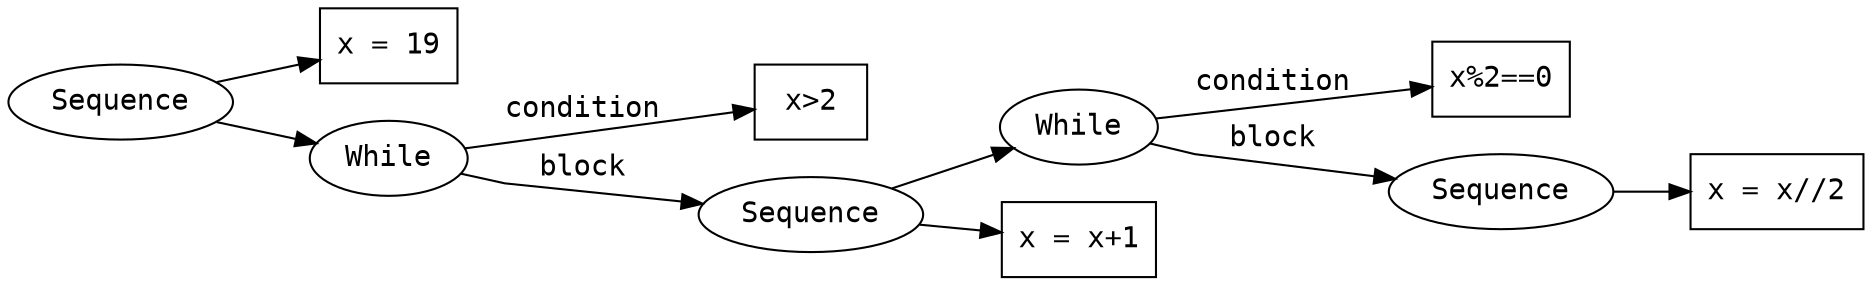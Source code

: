 digraph {
	graph [rankdir=LR splines=polyline]
	node [fontname=monospace]
	edge [fontname=monospace]
	Seq1 [label=Sequence]
	S1 [label="x = 19" shape=box]
	Seq1 -> S1
	W3 [label=While]
	C3 [label="x>2" shape=box]
	W3 -> C3 [label=condition]
	Seq4 [label=Sequence]
	W4 [label=While]
	C4 [label="x%2==0" shape=box]
	W4 -> C4 [label=condition]
	Seq5 [label=Sequence]
	S5 [label="x = x//2" shape=box]
	Seq5 -> S5
	W4 -> Seq5 [label=block]
	Seq4 -> W4
	S6 [label="x = x+1" shape=box]
	Seq4 -> S6
	W3 -> Seq4 [label=block]
	Seq1 -> W3
}
